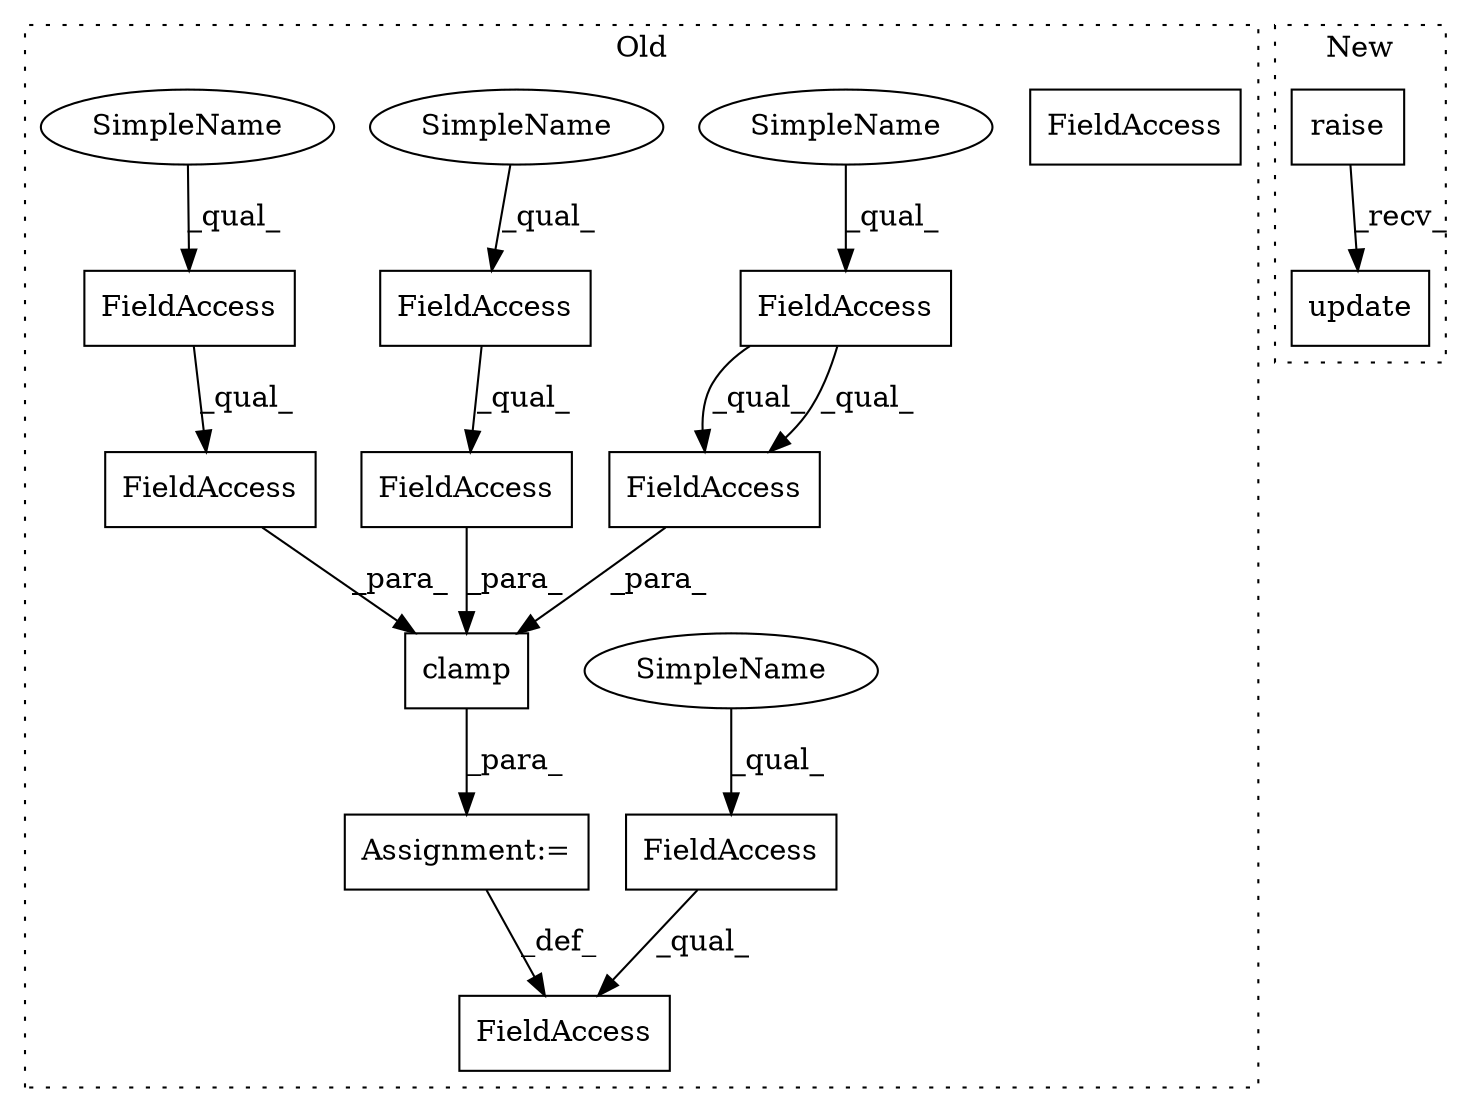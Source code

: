digraph G {
subgraph cluster0 {
1 [label="clamp" a="32" s="1976,2041" l="6,1" shape="box"];
3 [label="FieldAccess" a="22" s="1982" l="17" shape="box"];
4 [label="FieldAccess" a="22" s="1952" l="17" shape="box"];
5 [label="FieldAccess" a="22" s="2021" l="20" shape="box"];
6 [label="FieldAccess" a="22" s="1982" l="15" shape="box"];
7 [label="FieldAccess" a="22" s="2000" l="20" shape="box"];
8 [label="FieldAccess" a="22" s="1952" l="15" shape="box"];
10 [label="Assignment:=" a="7" s="1969" l="1" shape="box"];
11 [label="FieldAccess" a="22" s="2000" l="15" shape="box"];
12 [label="FieldAccess" a="22" s="2021" l="15" shape="box"];
13 [label="FieldAccess" a="22" s="1982" l="17" shape="box"];
14 [label="SimpleName" a="42" s="1982" l="4" shape="ellipse"];
15 [label="SimpleName" a="42" s="2021" l="4" shape="ellipse"];
16 [label="SimpleName" a="42" s="1952" l="4" shape="ellipse"];
17 [label="SimpleName" a="42" s="2000" l="4" shape="ellipse"];
label = "Old";
style="dotted";
}
subgraph cluster1 {
2 [label="update" a="32" s="2066" l="8" shape="box"];
9 [label="raise" a="32" s="2058" l="7" shape="box"];
label = "New";
style="dotted";
}
1 -> 10 [label="_para_"];
5 -> 1 [label="_para_"];
6 -> 13 [label="_qual_"];
6 -> 13 [label="_qual_"];
7 -> 1 [label="_para_"];
8 -> 4 [label="_qual_"];
9 -> 2 [label="_recv_"];
10 -> 4 [label="_def_"];
11 -> 7 [label="_qual_"];
12 -> 5 [label="_qual_"];
13 -> 1 [label="_para_"];
14 -> 6 [label="_qual_"];
15 -> 12 [label="_qual_"];
16 -> 8 [label="_qual_"];
17 -> 11 [label="_qual_"];
}